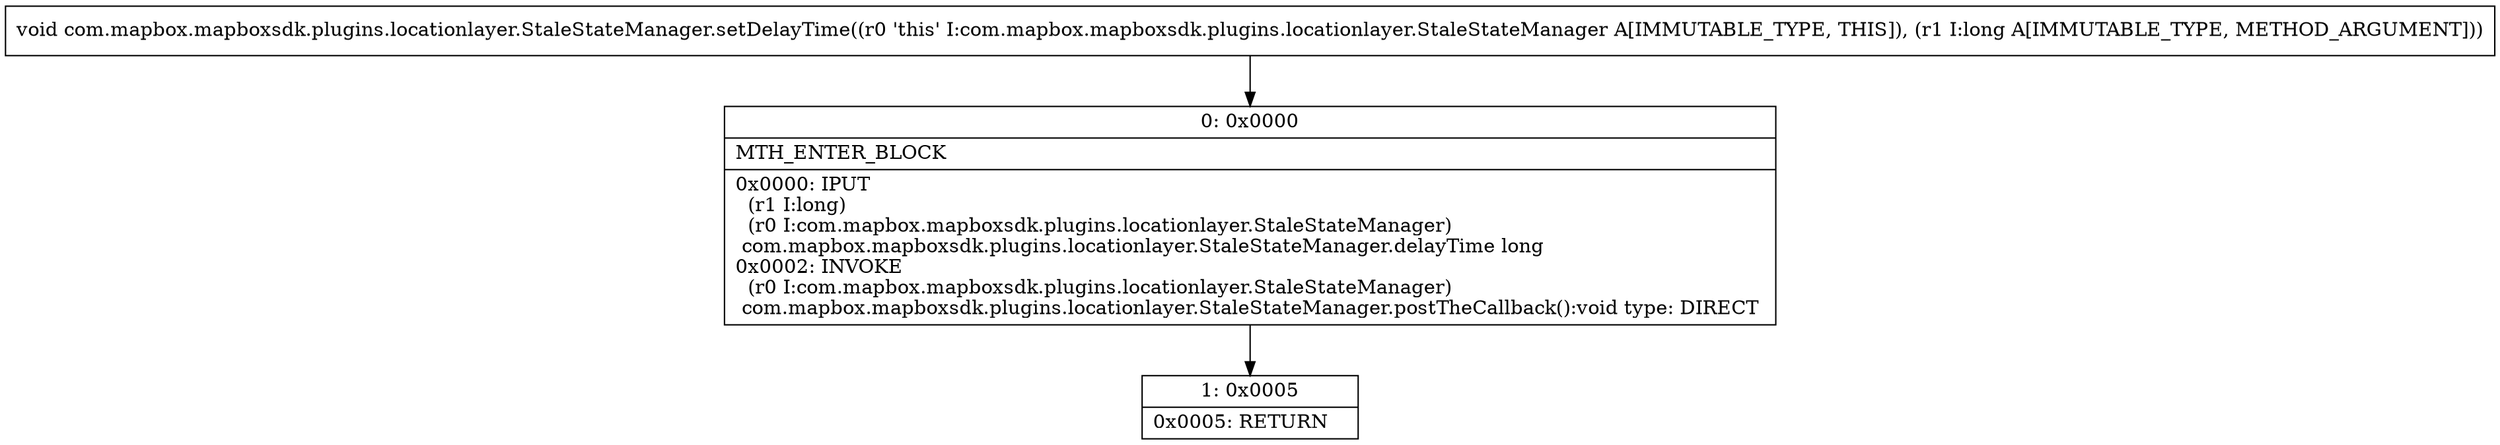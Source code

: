digraph "CFG forcom.mapbox.mapboxsdk.plugins.locationlayer.StaleStateManager.setDelayTime(J)V" {
Node_0 [shape=record,label="{0\:\ 0x0000|MTH_ENTER_BLOCK\l|0x0000: IPUT  \l  (r1 I:long)\l  (r0 I:com.mapbox.mapboxsdk.plugins.locationlayer.StaleStateManager)\l com.mapbox.mapboxsdk.plugins.locationlayer.StaleStateManager.delayTime long \l0x0002: INVOKE  \l  (r0 I:com.mapbox.mapboxsdk.plugins.locationlayer.StaleStateManager)\l com.mapbox.mapboxsdk.plugins.locationlayer.StaleStateManager.postTheCallback():void type: DIRECT \l}"];
Node_1 [shape=record,label="{1\:\ 0x0005|0x0005: RETURN   \l}"];
MethodNode[shape=record,label="{void com.mapbox.mapboxsdk.plugins.locationlayer.StaleStateManager.setDelayTime((r0 'this' I:com.mapbox.mapboxsdk.plugins.locationlayer.StaleStateManager A[IMMUTABLE_TYPE, THIS]), (r1 I:long A[IMMUTABLE_TYPE, METHOD_ARGUMENT])) }"];
MethodNode -> Node_0;
Node_0 -> Node_1;
}

